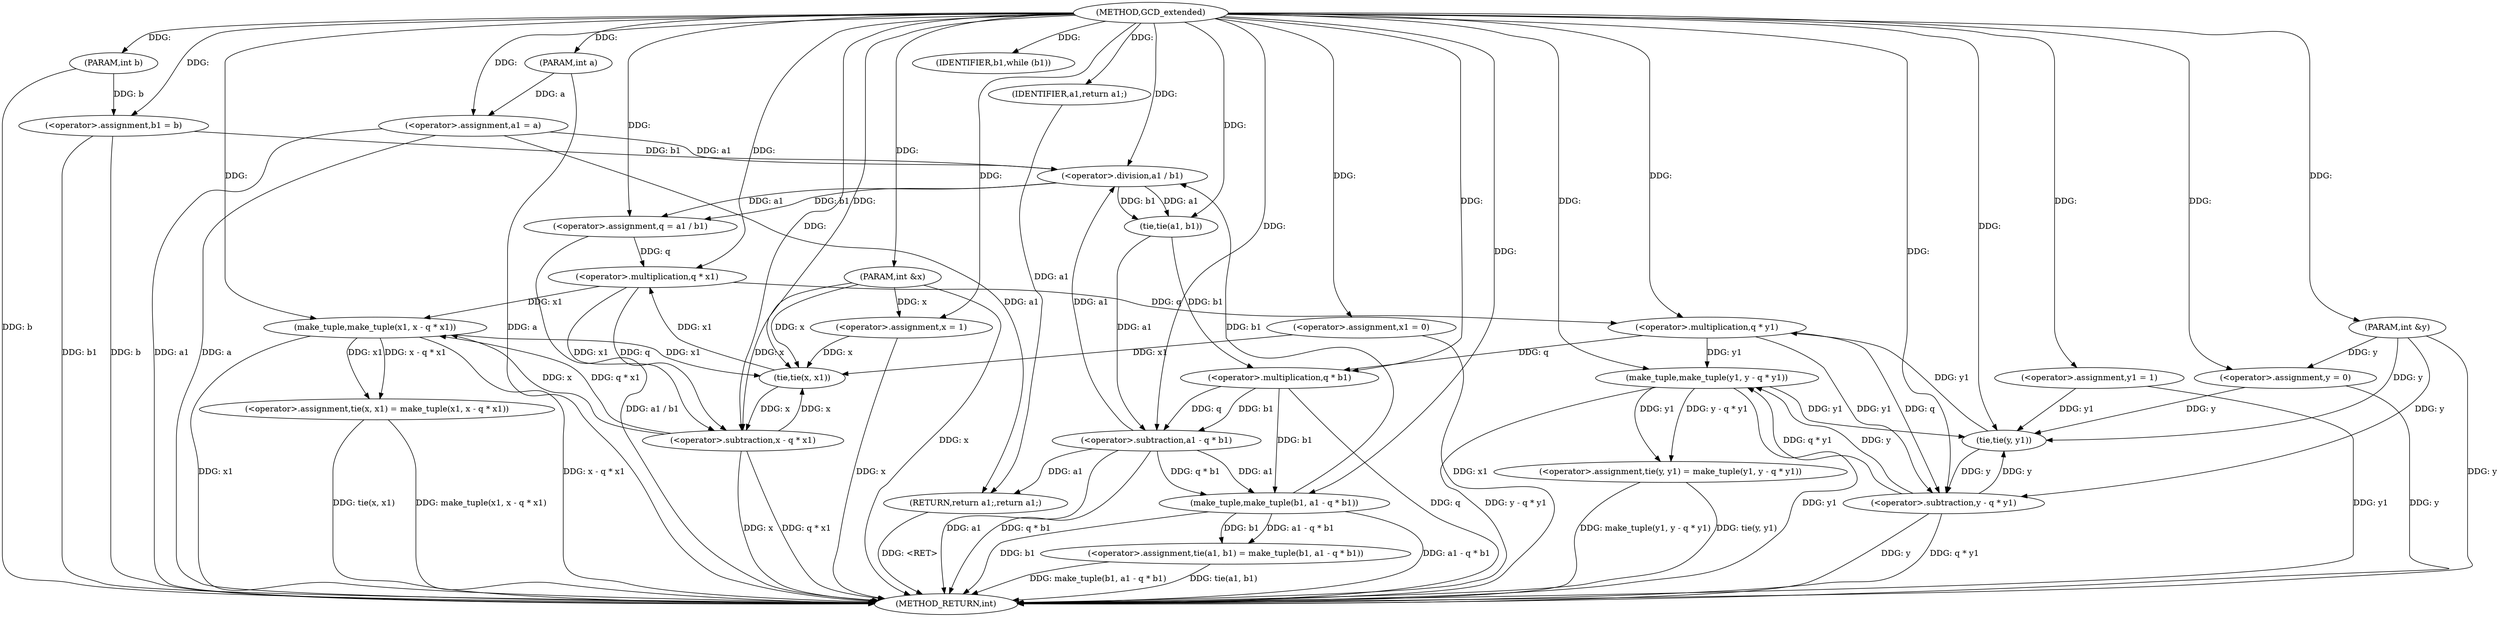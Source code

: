 digraph "GCD_extended" {  
"1000205" [label = "(METHOD,GCD_extended)" ]
"1000278" [label = "(METHOD_RETURN,int)" ]
"1000206" [label = "(PARAM,int a)" ]
"1000207" [label = "(PARAM,int b)" ]
"1000208" [label = "(PARAM,int &x)" ]
"1000209" [label = "(PARAM,int &y)" ]
"1000219" [label = "(<operator>.assignment,x1 = 0)" ]
"1000223" [label = "(<operator>.assignment,y1 = 1)" ]
"1000227" [label = "(<operator>.assignment,a1 = a)" ]
"1000231" [label = "(<operator>.assignment,b1 = b)" ]
"1000276" [label = "(RETURN,return a1;,return a1;)" ]
"1000212" [label = "(<operator>.assignment,x = 1)" ]
"1000215" [label = "(<operator>.assignment,y = 0)" ]
"1000235" [label = "(IDENTIFIER,b1,while (b1))" ]
"1000277" [label = "(IDENTIFIER,a1,return a1;)" ]
"1000238" [label = "(<operator>.assignment,q = a1 / b1)" ]
"1000243" [label = "(<operator>.assignment,tie(x, x1) = make_tuple(x1, x - q * x1))" ]
"1000254" [label = "(<operator>.assignment,tie(y, y1) = make_tuple(y1, y - q * y1))" ]
"1000265" [label = "(<operator>.assignment,tie(a1, b1) = make_tuple(b1, a1 - q * b1))" ]
"1000240" [label = "(<operator>.division,a1 / b1)" ]
"1000244" [label = "(tie,tie(x, x1))" ]
"1000247" [label = "(make_tuple,make_tuple(x1, x - q * x1))" ]
"1000255" [label = "(tie,tie(y, y1))" ]
"1000258" [label = "(make_tuple,make_tuple(y1, y - q * y1))" ]
"1000266" [label = "(tie,tie(a1, b1))" ]
"1000269" [label = "(make_tuple,make_tuple(b1, a1 - q * b1))" ]
"1000249" [label = "(<operator>.subtraction,x - q * x1)" ]
"1000260" [label = "(<operator>.subtraction,y - q * y1)" ]
"1000271" [label = "(<operator>.subtraction,a1 - q * b1)" ]
"1000251" [label = "(<operator>.multiplication,q * x1)" ]
"1000262" [label = "(<operator>.multiplication,q * y1)" ]
"1000273" [label = "(<operator>.multiplication,q * b1)" ]
  "1000206" -> "1000278"  [ label = "DDG: a"] 
  "1000207" -> "1000278"  [ label = "DDG: b"] 
  "1000208" -> "1000278"  [ label = "DDG: x"] 
  "1000209" -> "1000278"  [ label = "DDG: y"] 
  "1000212" -> "1000278"  [ label = "DDG: x"] 
  "1000215" -> "1000278"  [ label = "DDG: y"] 
  "1000219" -> "1000278"  [ label = "DDG: x1"] 
  "1000223" -> "1000278"  [ label = "DDG: y1"] 
  "1000227" -> "1000278"  [ label = "DDG: a1"] 
  "1000227" -> "1000278"  [ label = "DDG: a"] 
  "1000231" -> "1000278"  [ label = "DDG: b1"] 
  "1000231" -> "1000278"  [ label = "DDG: b"] 
  "1000238" -> "1000278"  [ label = "DDG: a1 / b1"] 
  "1000243" -> "1000278"  [ label = "DDG: tie(x, x1)"] 
  "1000247" -> "1000278"  [ label = "DDG: x1"] 
  "1000249" -> "1000278"  [ label = "DDG: x"] 
  "1000249" -> "1000278"  [ label = "DDG: q * x1"] 
  "1000247" -> "1000278"  [ label = "DDG: x - q * x1"] 
  "1000243" -> "1000278"  [ label = "DDG: make_tuple(x1, x - q * x1)"] 
  "1000254" -> "1000278"  [ label = "DDG: tie(y, y1)"] 
  "1000258" -> "1000278"  [ label = "DDG: y1"] 
  "1000260" -> "1000278"  [ label = "DDG: y"] 
  "1000260" -> "1000278"  [ label = "DDG: q * y1"] 
  "1000258" -> "1000278"  [ label = "DDG: y - q * y1"] 
  "1000254" -> "1000278"  [ label = "DDG: make_tuple(y1, y - q * y1)"] 
  "1000265" -> "1000278"  [ label = "DDG: tie(a1, b1)"] 
  "1000269" -> "1000278"  [ label = "DDG: b1"] 
  "1000271" -> "1000278"  [ label = "DDG: a1"] 
  "1000273" -> "1000278"  [ label = "DDG: q"] 
  "1000271" -> "1000278"  [ label = "DDG: q * b1"] 
  "1000269" -> "1000278"  [ label = "DDG: a1 - q * b1"] 
  "1000265" -> "1000278"  [ label = "DDG: make_tuple(b1, a1 - q * b1)"] 
  "1000276" -> "1000278"  [ label = "DDG: <RET>"] 
  "1000205" -> "1000206"  [ label = "DDG: "] 
  "1000205" -> "1000207"  [ label = "DDG: "] 
  "1000205" -> "1000208"  [ label = "DDG: "] 
  "1000205" -> "1000209"  [ label = "DDG: "] 
  "1000205" -> "1000219"  [ label = "DDG: "] 
  "1000205" -> "1000223"  [ label = "DDG: "] 
  "1000206" -> "1000227"  [ label = "DDG: a"] 
  "1000205" -> "1000227"  [ label = "DDG: "] 
  "1000207" -> "1000231"  [ label = "DDG: b"] 
  "1000205" -> "1000231"  [ label = "DDG: "] 
  "1000277" -> "1000276"  [ label = "DDG: a1"] 
  "1000227" -> "1000276"  [ label = "DDG: a1"] 
  "1000271" -> "1000276"  [ label = "DDG: a1"] 
  "1000205" -> "1000212"  [ label = "DDG: "] 
  "1000205" -> "1000215"  [ label = "DDG: "] 
  "1000205" -> "1000235"  [ label = "DDG: "] 
  "1000205" -> "1000277"  [ label = "DDG: "] 
  "1000208" -> "1000212"  [ label = "DDG: x"] 
  "1000209" -> "1000215"  [ label = "DDG: y"] 
  "1000240" -> "1000238"  [ label = "DDG: b1"] 
  "1000240" -> "1000238"  [ label = "DDG: a1"] 
  "1000247" -> "1000243"  [ label = "DDG: x1"] 
  "1000247" -> "1000243"  [ label = "DDG: x - q * x1"] 
  "1000258" -> "1000254"  [ label = "DDG: y - q * y1"] 
  "1000258" -> "1000254"  [ label = "DDG: y1"] 
  "1000269" -> "1000265"  [ label = "DDG: a1 - q * b1"] 
  "1000269" -> "1000265"  [ label = "DDG: b1"] 
  "1000205" -> "1000238"  [ label = "DDG: "] 
  "1000227" -> "1000240"  [ label = "DDG: a1"] 
  "1000271" -> "1000240"  [ label = "DDG: a1"] 
  "1000205" -> "1000240"  [ label = "DDG: "] 
  "1000231" -> "1000240"  [ label = "DDG: b1"] 
  "1000269" -> "1000240"  [ label = "DDG: b1"] 
  "1000212" -> "1000244"  [ label = "DDG: x"] 
  "1000249" -> "1000244"  [ label = "DDG: x"] 
  "1000208" -> "1000244"  [ label = "DDG: x"] 
  "1000205" -> "1000244"  [ label = "DDG: "] 
  "1000219" -> "1000244"  [ label = "DDG: x1"] 
  "1000247" -> "1000244"  [ label = "DDG: x1"] 
  "1000251" -> "1000247"  [ label = "DDG: x1"] 
  "1000205" -> "1000247"  [ label = "DDG: "] 
  "1000249" -> "1000247"  [ label = "DDG: x"] 
  "1000249" -> "1000247"  [ label = "DDG: q * x1"] 
  "1000215" -> "1000255"  [ label = "DDG: y"] 
  "1000260" -> "1000255"  [ label = "DDG: y"] 
  "1000209" -> "1000255"  [ label = "DDG: y"] 
  "1000205" -> "1000255"  [ label = "DDG: "] 
  "1000223" -> "1000255"  [ label = "DDG: y1"] 
  "1000258" -> "1000255"  [ label = "DDG: y1"] 
  "1000262" -> "1000258"  [ label = "DDG: y1"] 
  "1000205" -> "1000258"  [ label = "DDG: "] 
  "1000260" -> "1000258"  [ label = "DDG: y"] 
  "1000260" -> "1000258"  [ label = "DDG: q * y1"] 
  "1000240" -> "1000266"  [ label = "DDG: a1"] 
  "1000205" -> "1000266"  [ label = "DDG: "] 
  "1000240" -> "1000266"  [ label = "DDG: b1"] 
  "1000273" -> "1000269"  [ label = "DDG: b1"] 
  "1000205" -> "1000269"  [ label = "DDG: "] 
  "1000271" -> "1000269"  [ label = "DDG: q * b1"] 
  "1000271" -> "1000269"  [ label = "DDG: a1"] 
  "1000244" -> "1000249"  [ label = "DDG: x"] 
  "1000208" -> "1000249"  [ label = "DDG: x"] 
  "1000205" -> "1000249"  [ label = "DDG: "] 
  "1000251" -> "1000249"  [ label = "DDG: x1"] 
  "1000251" -> "1000249"  [ label = "DDG: q"] 
  "1000255" -> "1000260"  [ label = "DDG: y"] 
  "1000209" -> "1000260"  [ label = "DDG: y"] 
  "1000205" -> "1000260"  [ label = "DDG: "] 
  "1000262" -> "1000260"  [ label = "DDG: q"] 
  "1000262" -> "1000260"  [ label = "DDG: y1"] 
  "1000266" -> "1000271"  [ label = "DDG: a1"] 
  "1000205" -> "1000271"  [ label = "DDG: "] 
  "1000273" -> "1000271"  [ label = "DDG: q"] 
  "1000273" -> "1000271"  [ label = "DDG: b1"] 
  "1000238" -> "1000251"  [ label = "DDG: q"] 
  "1000205" -> "1000251"  [ label = "DDG: "] 
  "1000244" -> "1000251"  [ label = "DDG: x1"] 
  "1000251" -> "1000262"  [ label = "DDG: q"] 
  "1000205" -> "1000262"  [ label = "DDG: "] 
  "1000255" -> "1000262"  [ label = "DDG: y1"] 
  "1000262" -> "1000273"  [ label = "DDG: q"] 
  "1000205" -> "1000273"  [ label = "DDG: "] 
  "1000266" -> "1000273"  [ label = "DDG: b1"] 
}
